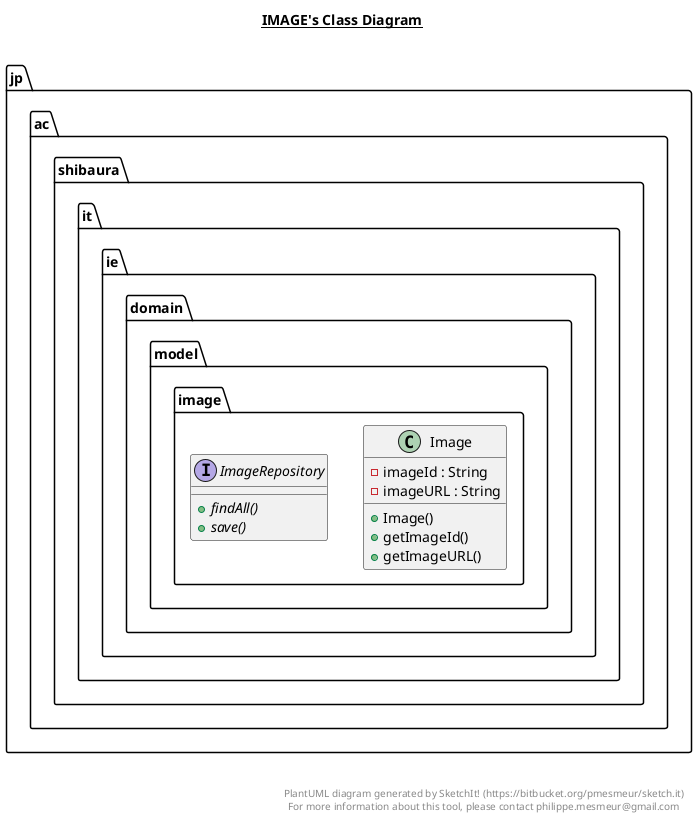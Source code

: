 @startuml

title __IMAGE's Class Diagram__\n

  namespace jp.ac.shibaura.it.ie {
    namespace domain.model.image {
      class jp.ac.shibaura.it.ie.domain.model.image.Image {
          - imageId : String
          - imageURL : String
          + Image()
          + getImageId()
          + getImageURL()
      }
    }
  }
  

  namespace jp.ac.shibaura.it.ie {
    namespace domain.model.image {
      interface jp.ac.shibaura.it.ie.domain.model.image.ImageRepository {
          {abstract} + findAll()
          {abstract} + save()
      }
    }
  }
  



right footer


PlantUML diagram generated by SketchIt! (https://bitbucket.org/pmesmeur/sketch.it)
For more information about this tool, please contact philippe.mesmeur@gmail.com
endfooter

@enduml
